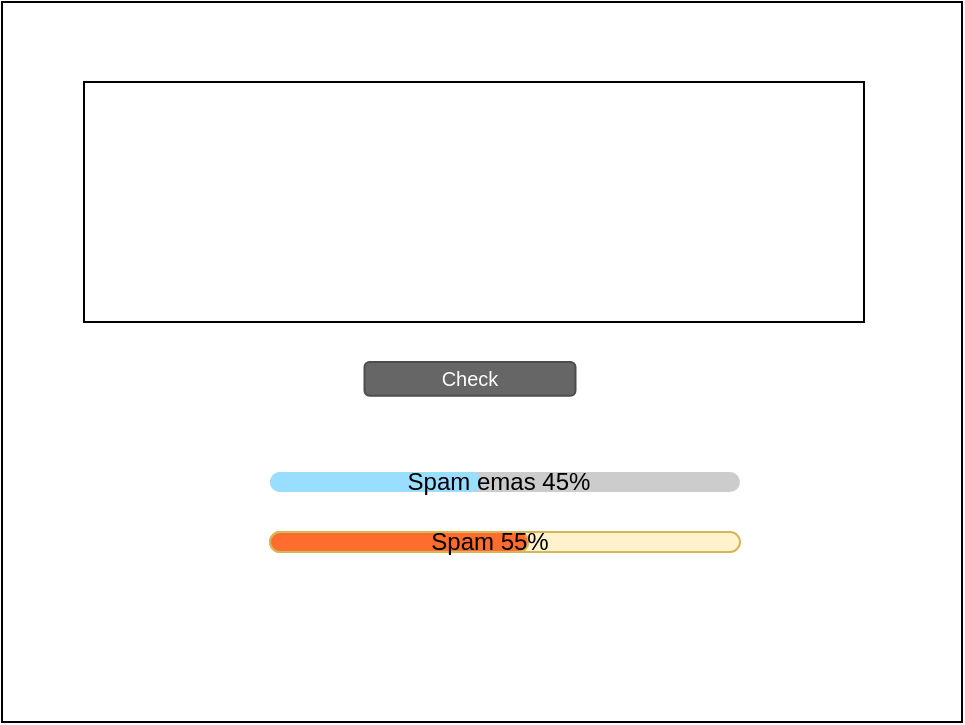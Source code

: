 <mxfile version="23.1.2" type="device">
  <diagram name="Page-1" id="eyGZLfXji9l0chG_6X6G">
    <mxGraphModel dx="1050" dy="605" grid="1" gridSize="10" guides="1" tooltips="1" connect="1" arrows="1" fold="1" page="1" pageScale="1" pageWidth="850" pageHeight="1100" math="0" shadow="0">
      <root>
        <mxCell id="0" />
        <mxCell id="1" parent="0" />
        <mxCell id="PgQMBU8RFiu1yaH1JF-C-1" value="" style="rounded=0;whiteSpace=wrap;html=1;" vertex="1" parent="1">
          <mxGeometry x="121" y="40" width="480" height="360" as="geometry" />
        </mxCell>
        <mxCell id="PgQMBU8RFiu1yaH1JF-C-2" value="" style="rounded=0;whiteSpace=wrap;html=1;" vertex="1" parent="1">
          <mxGeometry x="162" y="80" width="390" height="120" as="geometry" />
        </mxCell>
        <mxCell id="PgQMBU8RFiu1yaH1JF-C-3" value="Check" style="rounded=1;html=1;shadow=0;dashed=0;whiteSpace=wrap;fontSize=10;fillColor=#666666;align=center;strokeColor=#4D4D4D;fontColor=#ffffff;" vertex="1" parent="1">
          <mxGeometry x="302.25" y="220" width="105.5" height="16.88" as="geometry" />
        </mxCell>
        <mxCell id="PgQMBU8RFiu1yaH1JF-C-6" value="" style="verticalLabelPosition=bottom;shadow=0;dashed=0;align=center;html=1;verticalAlign=top;strokeWidth=1;shape=mxgraph.mockup.misc.progressBar;fillColor=#cccccc;strokeColor=none;fillColor2=#99ddff;barPos=45;" vertex="1" parent="1">
          <mxGeometry x="255" y="260" width="235" height="40" as="geometry" />
        </mxCell>
        <mxCell id="PgQMBU8RFiu1yaH1JF-C-7" value="" style="verticalLabelPosition=bottom;shadow=0;dashed=0;align=center;html=1;verticalAlign=top;strokeWidth=1;shape=mxgraph.mockup.misc.progressBar;fillColor=#fff2cc;strokeColor=#d6b656;fillColor2=#FF6D2E;barPos=55;" vertex="1" parent="1">
          <mxGeometry x="255" y="290" width="235" height="40" as="geometry" />
        </mxCell>
        <mxCell id="PgQMBU8RFiu1yaH1JF-C-8" value="Spam emas 45%" style="text;html=1;strokeColor=none;fillColor=none;align=center;verticalAlign=middle;whiteSpace=wrap;rounded=0;" vertex="1" parent="1">
          <mxGeometry x="322" y="265" width="95" height="30" as="geometry" />
        </mxCell>
        <mxCell id="PgQMBU8RFiu1yaH1JF-C-9" value="Spam 55%" style="text;html=1;strokeColor=none;fillColor=none;align=center;verticalAlign=middle;whiteSpace=wrap;rounded=0;" vertex="1" parent="1">
          <mxGeometry x="330" y="295" width="70" height="30" as="geometry" />
        </mxCell>
      </root>
    </mxGraphModel>
  </diagram>
</mxfile>
